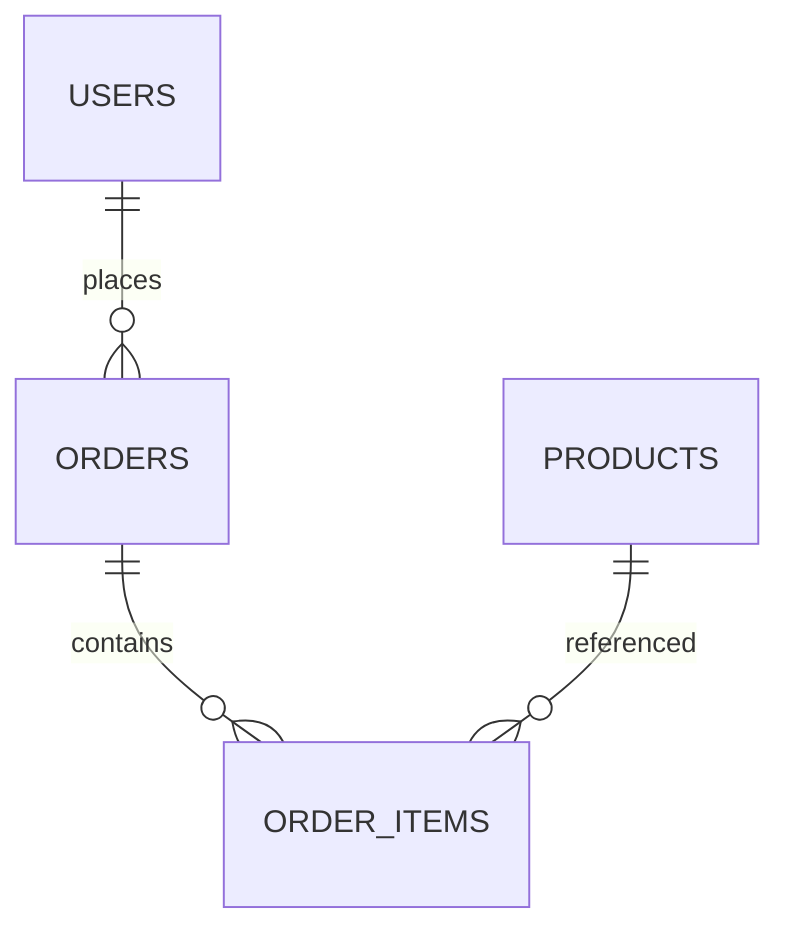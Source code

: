 erDiagram
  ORDERS ||--o{ ORDER_ITEMS : contains
  USERS ||--o{ ORDERS : places
  PRODUCTS ||--o{ ORDER_ITEMS : referenced